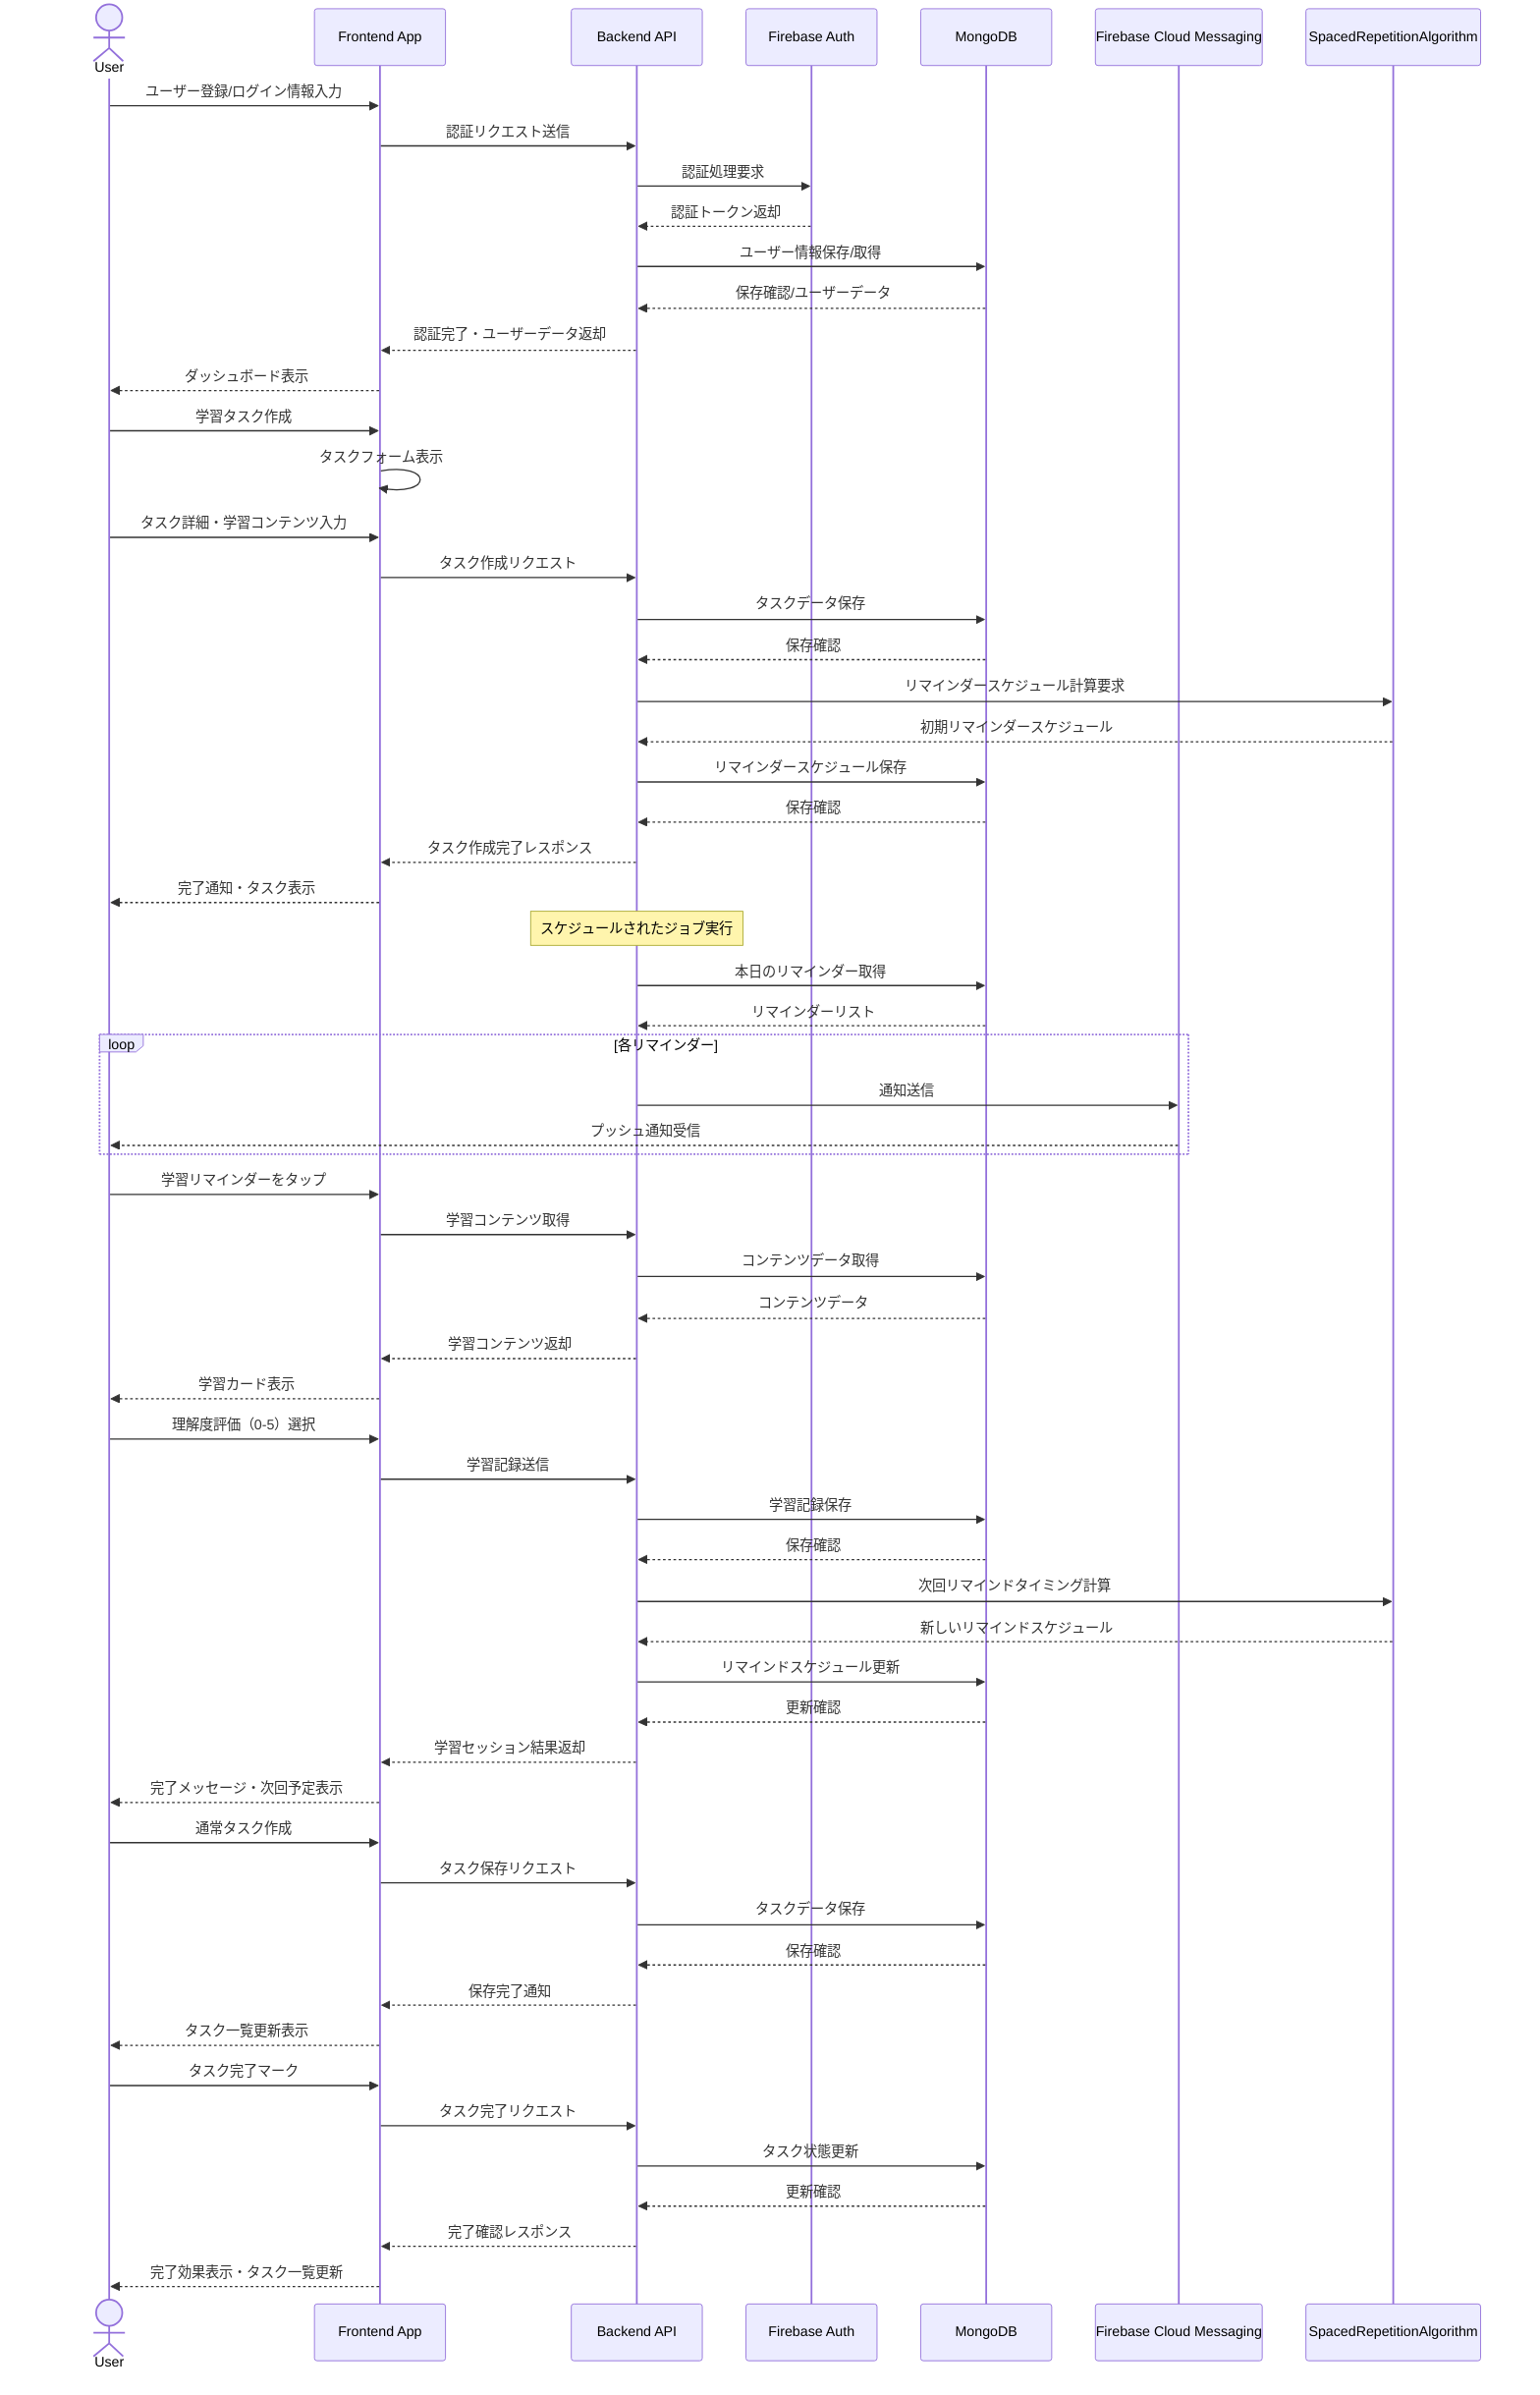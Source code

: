 sequenceDiagram
    actor User
    participant App as Frontend App
    participant API as Backend API
    participant Auth as Firebase Auth
    participant DB as MongoDB
    participant FCM as Firebase Cloud Messaging
    participant SRA as SpacedRepetitionAlgorithm
    
    %% ユーザー登録・ログインフロー
    User->>App: ユーザー登録/ログイン情報入力
    App->>API: 認証リクエスト送信
    API->>Auth: 認証処理要求
    Auth-->>API: 認証トークン返却
    API->>DB: ユーザー情報保存/取得
    DB-->>API: 保存確認/ユーザーデータ
    API-->>App: 認証完了・ユーザーデータ返却
    App-->>User: ダッシュボード表示
    
    %% 学習タスク作成フロー
    User->>App: 学習タスク作成
    App->>App: タスクフォーム表示
    User->>App: タスク詳細・学習コンテンツ入力
    App->>API: タスク作成リクエスト
    API->>DB: タスクデータ保存
    DB-->>API: 保存確認
    API->>SRA: リマインダースケジュール計算要求
    SRA-->>API: 初期リマインダースケジュール
    API->>DB: リマインダースケジュール保存
    DB-->>API: 保存確認
    API-->>App: タスク作成完了レスポンス
    App-->>User: 完了通知・タスク表示
    
    %% リマインダー生成・通知フロー
    Note over API: スケジュールされたジョブ実行
    API->>DB: 本日のリマインダー取得
    DB-->>API: リマインダーリスト
    loop 各リマインダー
        API->>FCM: 通知送信
        FCM-->>User: プッシュ通知受信
    end
    
    %% 学習セッション実行フロー
    User->>App: 学習リマインダーをタップ
    App->>API: 学習コンテンツ取得
    API->>DB: コンテンツデータ取得
    DB-->>API: コンテンツデータ
    API-->>App: 学習コンテンツ返却
    App-->>User: 学習カード表示
    User->>App: 理解度評価（0-5）選択
    App->>API: 学習記録送信
    API->>DB: 学習記録保存
    DB-->>API: 保存確認
    API->>SRA: 次回リマインドタイミング計算
    SRA-->>API: 新しいリマインドスケジュール
    API->>DB: リマインドスケジュール更新
    DB-->>API: 更新確認
    API-->>App: 学習セッション結果返却
    App-->>User: 完了メッセージ・次回予定表示
    
    %% 通常タスク管理フロー
    User->>App: 通常タスク作成
    App->>API: タスク保存リクエスト
    API->>DB: タスクデータ保存
    DB-->>API: 保存確認
    API-->>App: 保存完了通知
    App-->>User: タスク一覧更新表示
    
    %% タスク完了フロー
    User->>App: タスク完了マーク
    App->>API: タスク完了リクエスト
    API->>DB: タスク状態更新
    DB-->>API: 更新確認
    API-->>App: 完了確認レスポンス
    App-->>User: 完了効果表示・タスク一覧更新